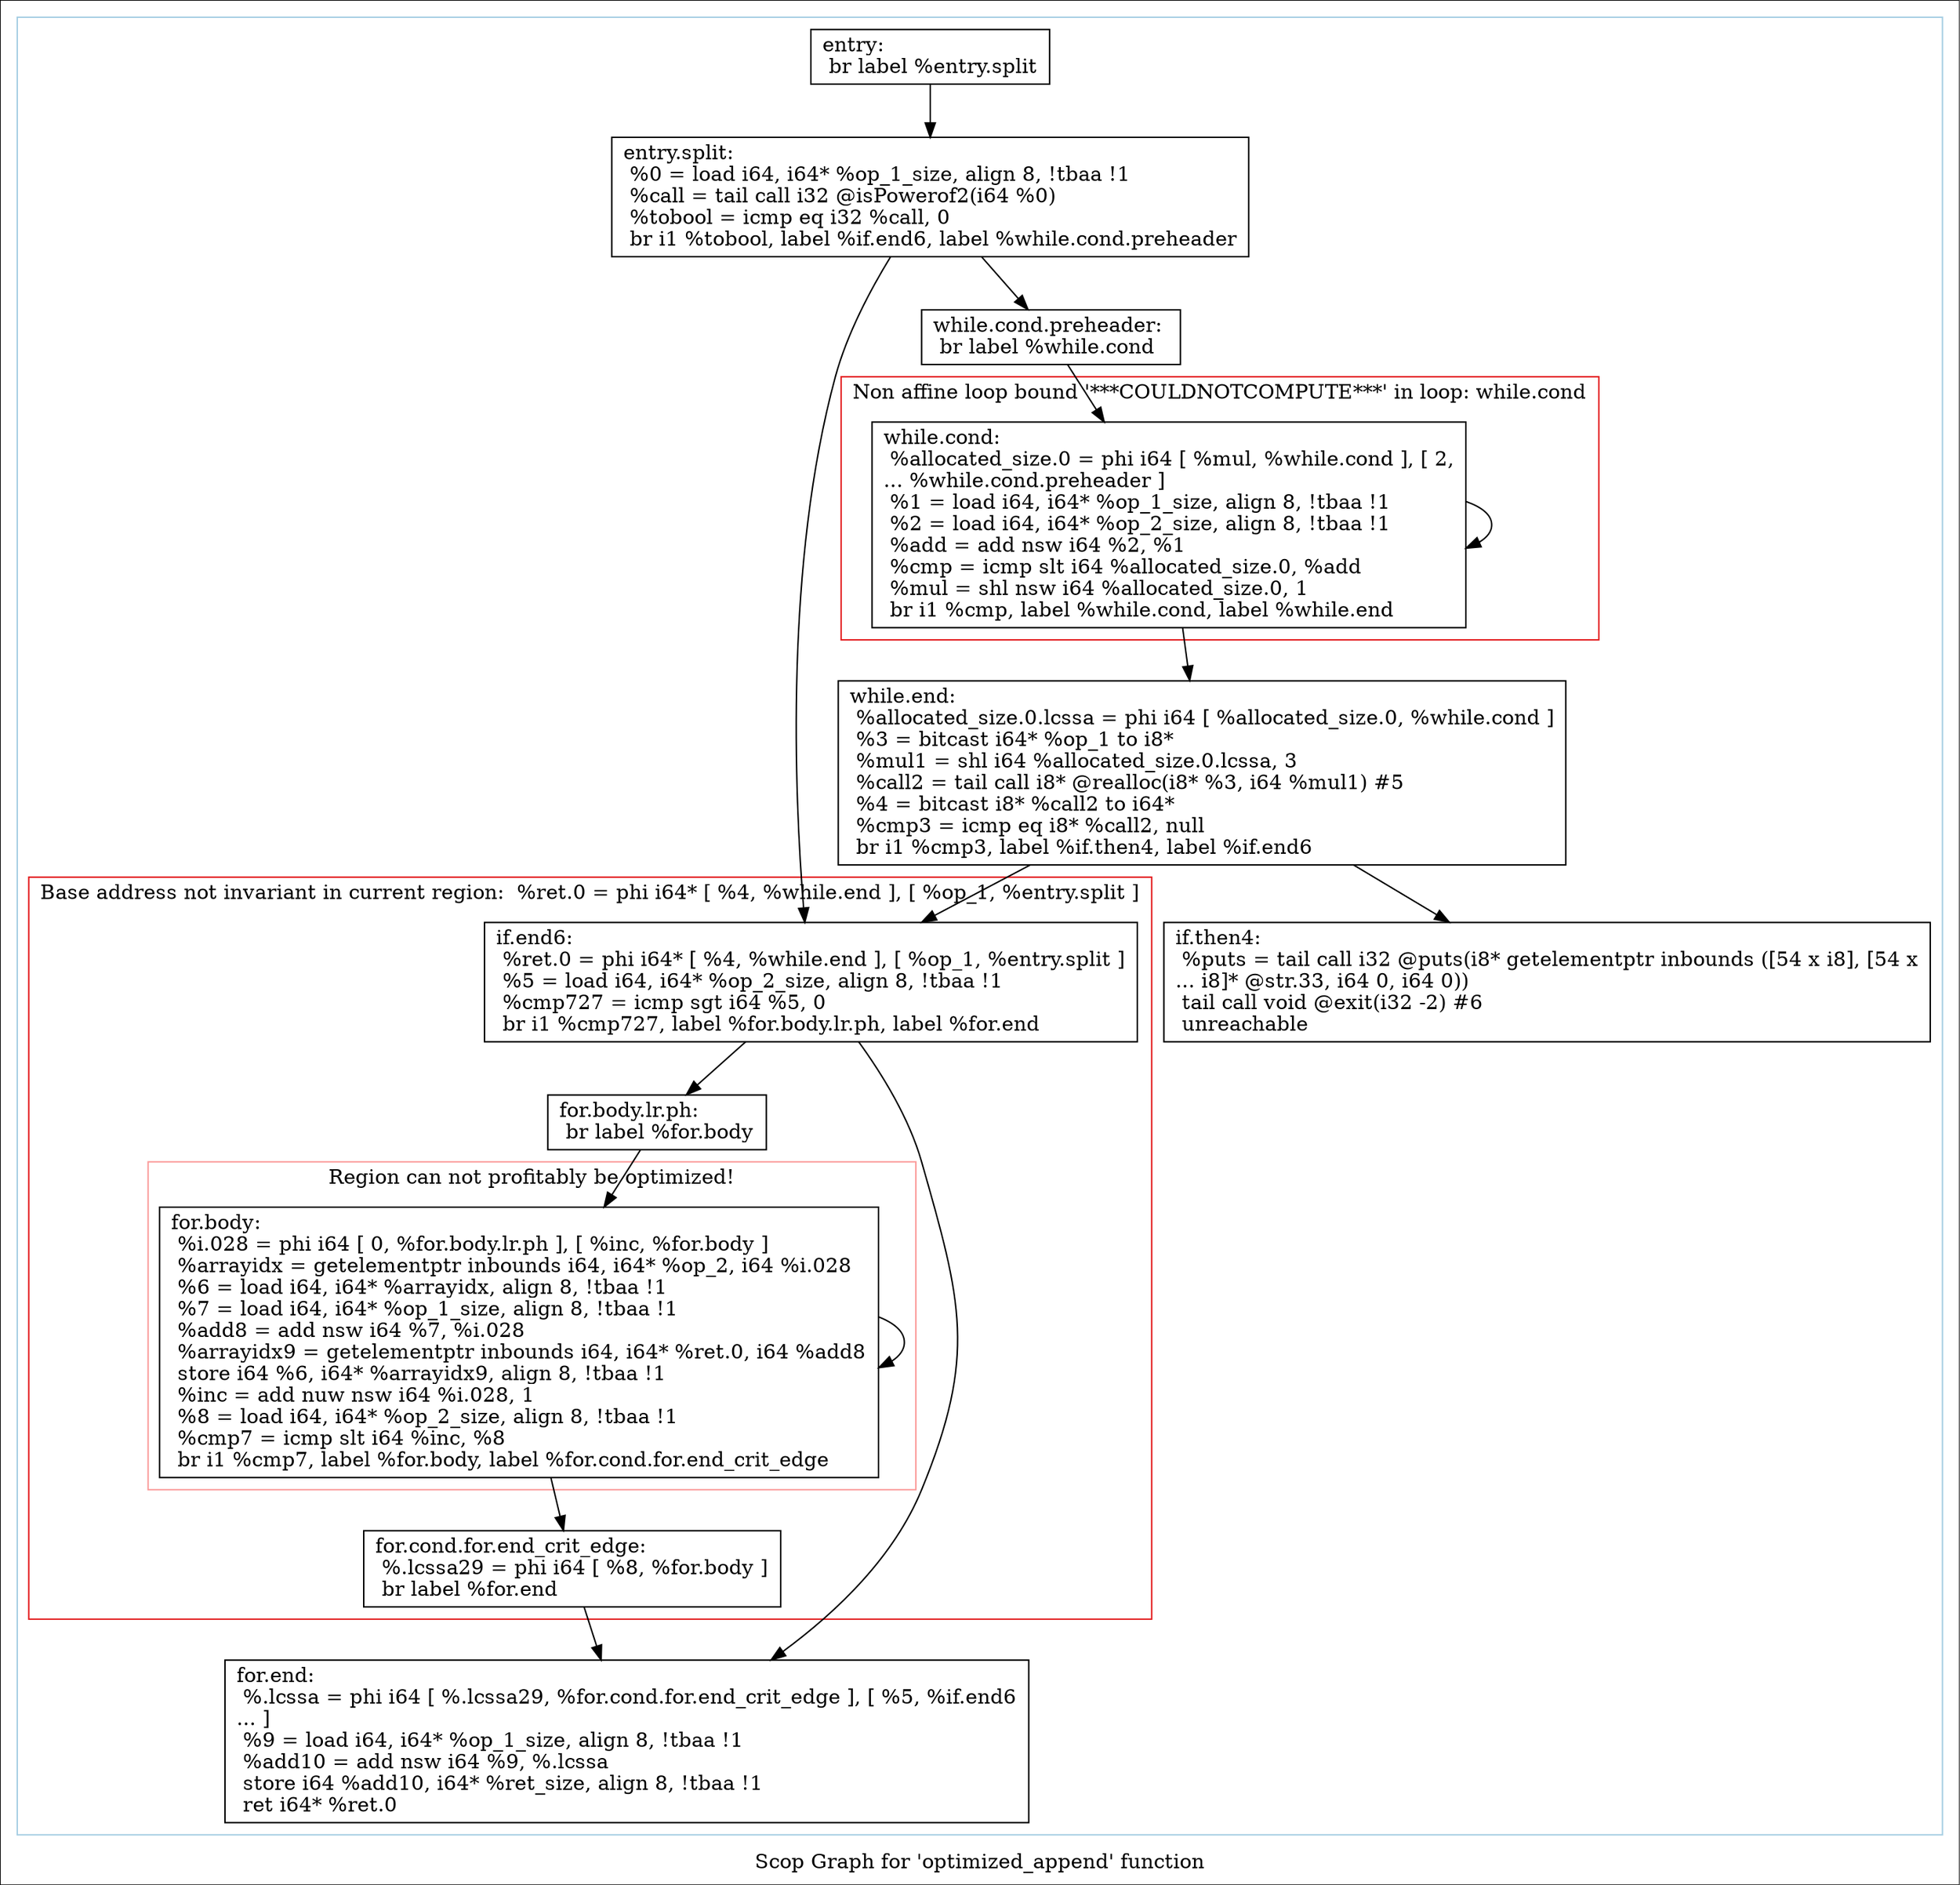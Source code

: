 digraph "Scop Graph for 'optimized_append' function" {
	label="Scop Graph for 'optimized_append' function";

	Node0x8f89d90 [shape=record,label="{entry:\l  br label %entry.split\l}"];
	Node0x8f89d90 -> Node0x8fa7690;
	Node0x8fa7690 [shape=record,label="{entry.split:                                      \l  %0 = load i64, i64* %op_1_size, align 8, !tbaa !1\l  %call = tail call i32 @isPowerof2(i64 %0)\l  %tobool = icmp eq i32 %call, 0\l  br i1 %tobool, label %if.end6, label %while.cond.preheader\l}"];
	Node0x8fa7690 -> Node0x8fdb5a0;
	Node0x8fa7690 -> Node0x8f97340;
	Node0x8fdb5a0 [shape=record,label="{if.end6:                                          \l  %ret.0 = phi i64* [ %4, %while.end ], [ %op_1, %entry.split ]\l  %5 = load i64, i64* %op_2_size, align 8, !tbaa !1\l  %cmp727 = icmp sgt i64 %5, 0\l  br i1 %cmp727, label %for.body.lr.ph, label %for.end\l}"];
	Node0x8fdb5a0 -> Node0x8f67100;
	Node0x8fdb5a0 -> Node0x8f9b3f0;
	Node0x8f67100 [shape=record,label="{for.body.lr.ph:                                   \l  br label %for.body\l}"];
	Node0x8f67100 -> Node0x8f9b4d0;
	Node0x8f9b4d0 [shape=record,label="{for.body:                                         \l  %i.028 = phi i64 [ 0, %for.body.lr.ph ], [ %inc, %for.body ]\l  %arrayidx = getelementptr inbounds i64, i64* %op_2, i64 %i.028\l  %6 = load i64, i64* %arrayidx, align 8, !tbaa !1\l  %7 = load i64, i64* %op_1_size, align 8, !tbaa !1\l  %add8 = add nsw i64 %7, %i.028\l  %arrayidx9 = getelementptr inbounds i64, i64* %ret.0, i64 %add8\l  store i64 %6, i64* %arrayidx9, align 8, !tbaa !1\l  %inc = add nuw nsw i64 %i.028, 1\l  %8 = load i64, i64* %op_2_size, align 8, !tbaa !1\l  %cmp7 = icmp slt i64 %inc, %8\l  br i1 %cmp7, label %for.body, label %for.cond.for.end_crit_edge\l}"];
	Node0x8f9b4d0 -> Node0x8f9b4d0[constraint=false];
	Node0x8f9b4d0 -> Node0x8f67120;
	Node0x8f67120 [shape=record,label="{for.cond.for.end_crit_edge:                       \l  %.lcssa29 = phi i64 [ %8, %for.body ]\l  br label %for.end\l}"];
	Node0x8f67120 -> Node0x8f9b3f0;
	Node0x8f9b3f0 [shape=record,label="{for.end:                                          \l  %.lcssa = phi i64 [ %.lcssa29, %for.cond.for.end_crit_edge ], [ %5, %if.end6\l... ]\l  %9 = load i64, i64* %op_1_size, align 8, !tbaa !1\l  %add10 = add nsw i64 %9, %.lcssa\l  store i64 %add10, i64* %ret_size, align 8, !tbaa !1\l  ret i64* %ret.0\l}"];
	Node0x8f97340 [shape=record,label="{while.cond.preheader:                             \l  br label %while.cond\l}"];
	Node0x8f97340 -> Node0x8f97c20;
	Node0x8f97c20 [shape=record,label="{while.cond:                                       \l  %allocated_size.0 = phi i64 [ %mul, %while.cond ], [ 2,\l... %while.cond.preheader ]\l  %1 = load i64, i64* %op_1_size, align 8, !tbaa !1\l  %2 = load i64, i64* %op_2_size, align 8, !tbaa !1\l  %add = add nsw i64 %2, %1\l  %cmp = icmp slt i64 %allocated_size.0, %add\l  %mul = shl nsw i64 %allocated_size.0, 1\l  br i1 %cmp, label %while.cond, label %while.end\l}"];
	Node0x8f97c20 -> Node0x8f97c20[constraint=false];
	Node0x8f97c20 -> Node0x8f97f30;
	Node0x8f97f30 [shape=record,label="{while.end:                                        \l  %allocated_size.0.lcssa = phi i64 [ %allocated_size.0, %while.cond ]\l  %3 = bitcast i64* %op_1 to i8*\l  %mul1 = shl i64 %allocated_size.0.lcssa, 3\l  %call2 = tail call i8* @realloc(i8* %3, i64 %mul1) #5\l  %4 = bitcast i8* %call2 to i64*\l  %cmp3 = icmp eq i8* %call2, null\l  br i1 %cmp3, label %if.then4, label %if.end6\l}"];
	Node0x8f97f30 -> Node0x8f97f50;
	Node0x8f97f30 -> Node0x8fdb5a0;
	Node0x8f97f50 [shape=record,label="{if.then4:                                         \l  %puts = tail call i32 @puts(i8* getelementptr inbounds ([54 x i8], [54 x\l... i8]* @str.33, i64 0, i64 0))\l  tail call void @exit(i32 -2) #6\l  unreachable\l}"];
	colorscheme = "paired12"
        subgraph cluster_0x8f7d290 {
          label = "";
          style = solid;
          color = 1
          subgraph cluster_0x8f7d310 {
            label = "Base address not invariant in current region:  %ret.0 = phi i64* [ %4, %while.end ], [ %op_1, %entry.split ]";
            style = solid;
            color = 6
            subgraph cluster_0x8fa7770 {
              label = "Region can not profitably be optimized!";
              style = solid;
              color = 5
              Node0x8f9b4d0;
            }
            Node0x8fdb5a0;
            Node0x8f67100;
            Node0x8f67120;
          }
          subgraph cluster_0x8f89ce0 {
            label = "Non affine loop bound '***COULDNOTCOMPUTE***' in loop: while.cond";
            style = solid;
            color = 6
            Node0x8f97c20;
          }
          Node0x8f89d90;
          Node0x8fa7690;
          Node0x8f9b3f0;
          Node0x8f97340;
          Node0x8f97f30;
          Node0x8f97f50;
        }
}
